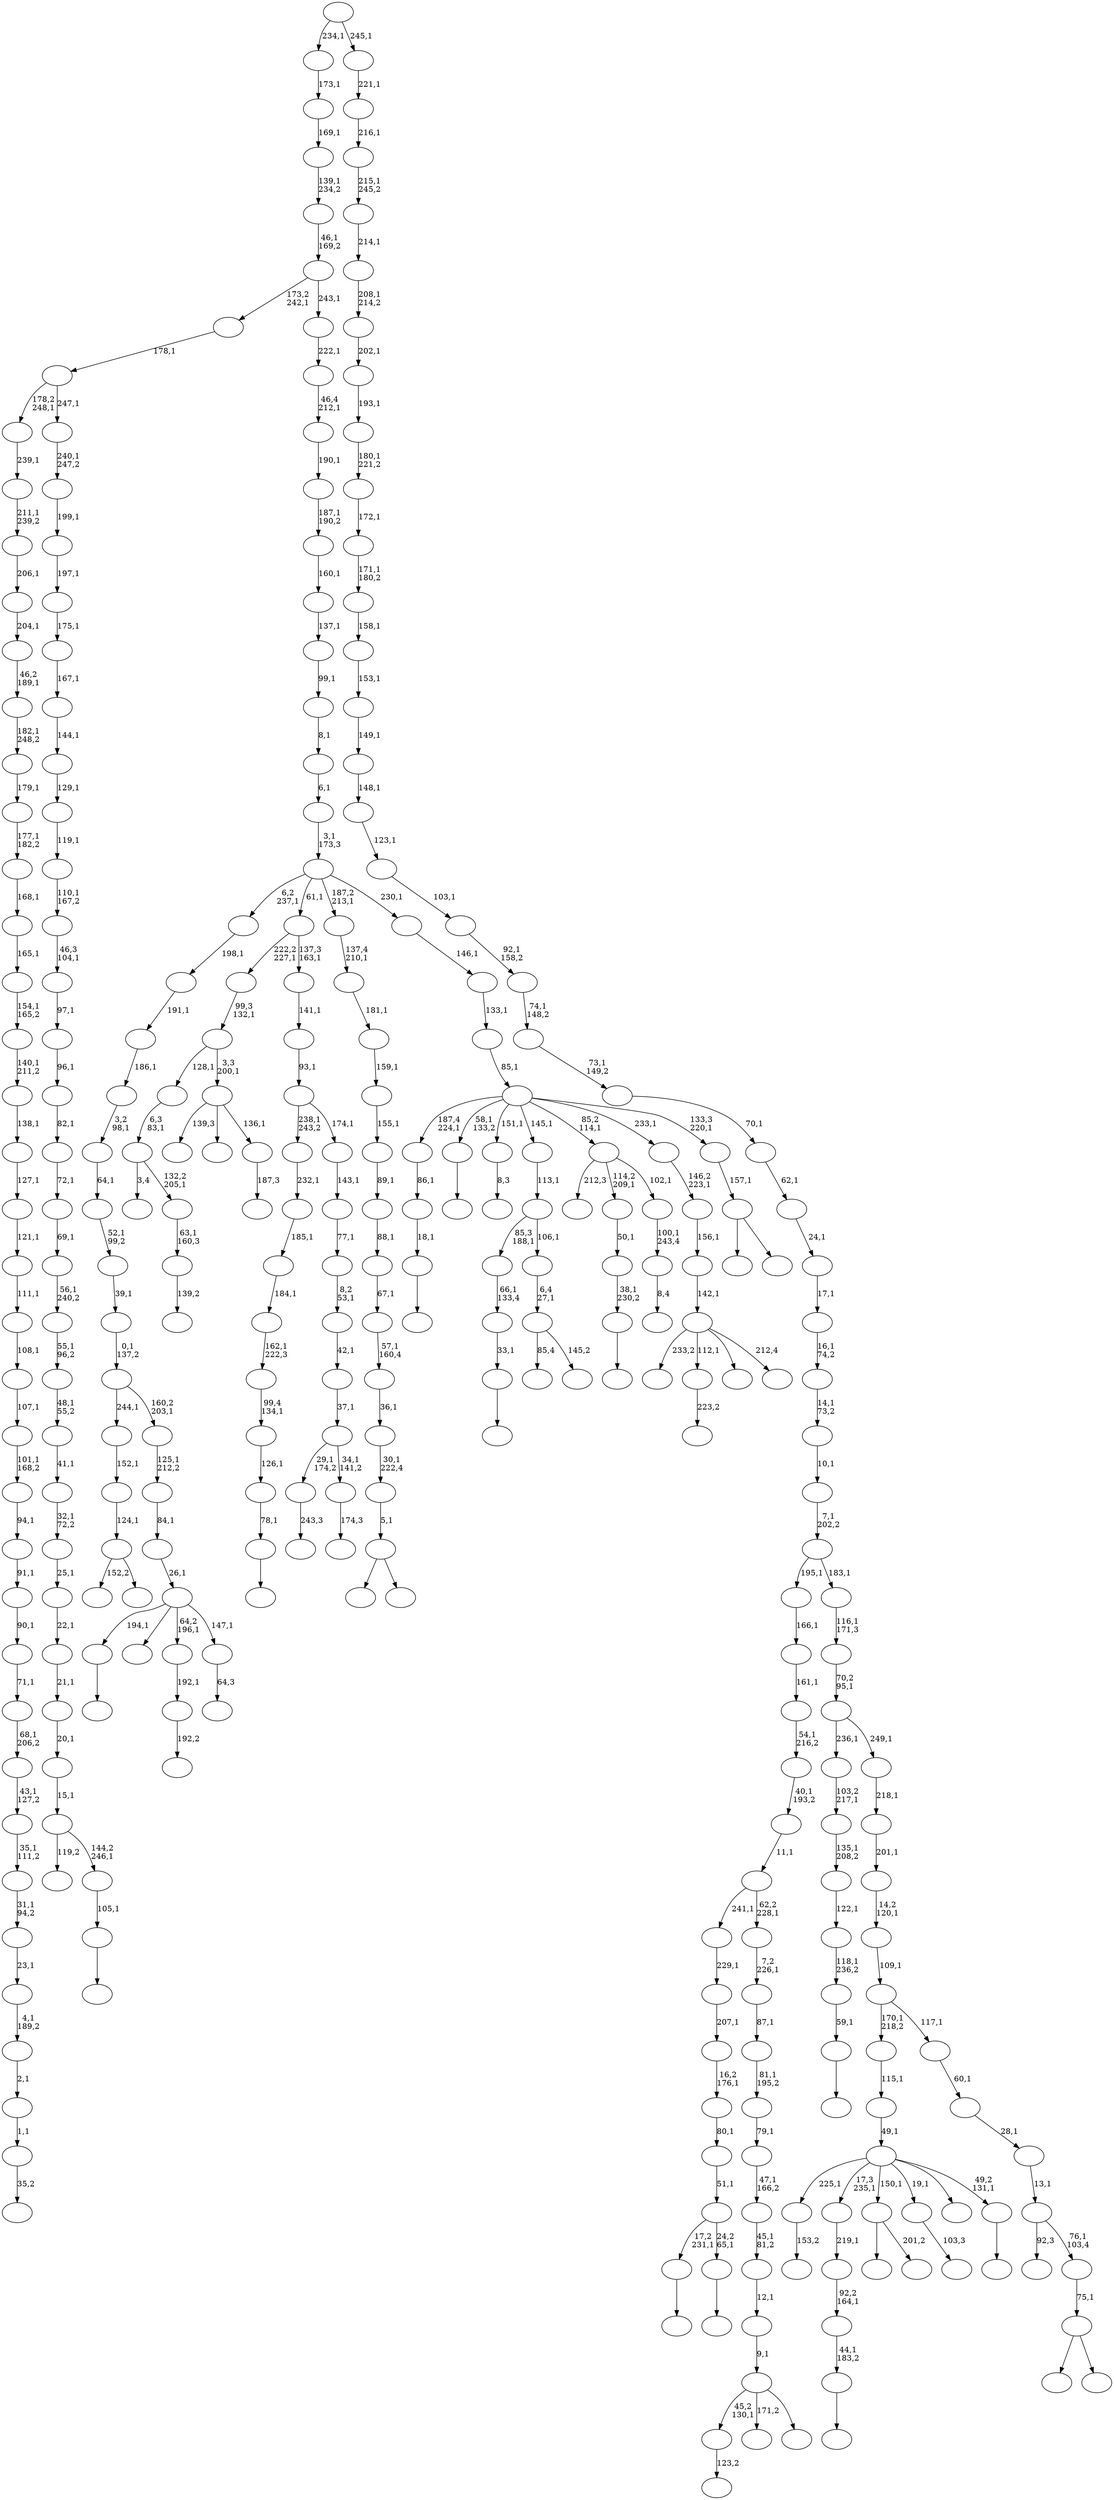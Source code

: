 digraph T {
	300 [label=""]
	299 [label=""]
	298 [label=""]
	297 [label=""]
	296 [label=""]
	295 [label=""]
	294 [label=""]
	293 [label=""]
	292 [label=""]
	291 [label=""]
	290 [label=""]
	289 [label=""]
	288 [label=""]
	287 [label=""]
	286 [label=""]
	285 [label=""]
	284 [label=""]
	283 [label=""]
	282 [label=""]
	281 [label=""]
	280 [label=""]
	279 [label=""]
	278 [label=""]
	277 [label=""]
	276 [label=""]
	275 [label=""]
	274 [label=""]
	273 [label=""]
	272 [label=""]
	271 [label=""]
	270 [label=""]
	269 [label=""]
	268 [label=""]
	267 [label=""]
	266 [label=""]
	265 [label=""]
	264 [label=""]
	263 [label=""]
	262 [label=""]
	261 [label=""]
	260 [label=""]
	259 [label=""]
	258 [label=""]
	257 [label=""]
	256 [label=""]
	255 [label=""]
	254 [label=""]
	253 [label=""]
	252 [label=""]
	251 [label=""]
	250 [label=""]
	249 [label=""]
	248 [label=""]
	247 [label=""]
	246 [label=""]
	245 [label=""]
	244 [label=""]
	243 [label=""]
	242 [label=""]
	241 [label=""]
	240 [label=""]
	239 [label=""]
	238 [label=""]
	237 [label=""]
	236 [label=""]
	235 [label=""]
	234 [label=""]
	233 [label=""]
	232 [label=""]
	231 [label=""]
	230 [label=""]
	229 [label=""]
	228 [label=""]
	227 [label=""]
	226 [label=""]
	225 [label=""]
	224 [label=""]
	223 [label=""]
	222 [label=""]
	221 [label=""]
	220 [label=""]
	219 [label=""]
	218 [label=""]
	217 [label=""]
	216 [label=""]
	215 [label=""]
	214 [label=""]
	213 [label=""]
	212 [label=""]
	211 [label=""]
	210 [label=""]
	209 [label=""]
	208 [label=""]
	207 [label=""]
	206 [label=""]
	205 [label=""]
	204 [label=""]
	203 [label=""]
	202 [label=""]
	201 [label=""]
	200 [label=""]
	199 [label=""]
	198 [label=""]
	197 [label=""]
	196 [label=""]
	195 [label=""]
	194 [label=""]
	193 [label=""]
	192 [label=""]
	191 [label=""]
	190 [label=""]
	189 [label=""]
	188 [label=""]
	187 [label=""]
	186 [label=""]
	185 [label=""]
	184 [label=""]
	183 [label=""]
	182 [label=""]
	181 [label=""]
	180 [label=""]
	179 [label=""]
	178 [label=""]
	177 [label=""]
	176 [label=""]
	175 [label=""]
	174 [label=""]
	173 [label=""]
	172 [label=""]
	171 [label=""]
	170 [label=""]
	169 [label=""]
	168 [label=""]
	167 [label=""]
	166 [label=""]
	165 [label=""]
	164 [label=""]
	163 [label=""]
	162 [label=""]
	161 [label=""]
	160 [label=""]
	159 [label=""]
	158 [label=""]
	157 [label=""]
	156 [label=""]
	155 [label=""]
	154 [label=""]
	153 [label=""]
	152 [label=""]
	151 [label=""]
	150 [label=""]
	149 [label=""]
	148 [label=""]
	147 [label=""]
	146 [label=""]
	145 [label=""]
	144 [label=""]
	143 [label=""]
	142 [label=""]
	141 [label=""]
	140 [label=""]
	139 [label=""]
	138 [label=""]
	137 [label=""]
	136 [label=""]
	135 [label=""]
	134 [label=""]
	133 [label=""]
	132 [label=""]
	131 [label=""]
	130 [label=""]
	129 [label=""]
	128 [label=""]
	127 [label=""]
	126 [label=""]
	125 [label=""]
	124 [label=""]
	123 [label=""]
	122 [label=""]
	121 [label=""]
	120 [label=""]
	119 [label=""]
	118 [label=""]
	117 [label=""]
	116 [label=""]
	115 [label=""]
	114 [label=""]
	113 [label=""]
	112 [label=""]
	111 [label=""]
	110 [label=""]
	109 [label=""]
	108 [label=""]
	107 [label=""]
	106 [label=""]
	105 [label=""]
	104 [label=""]
	103 [label=""]
	102 [label=""]
	101 [label=""]
	100 [label=""]
	99 [label=""]
	98 [label=""]
	97 [label=""]
	96 [label=""]
	95 [label=""]
	94 [label=""]
	93 [label=""]
	92 [label=""]
	91 [label=""]
	90 [label=""]
	89 [label=""]
	88 [label=""]
	87 [label=""]
	86 [label=""]
	85 [label=""]
	84 [label=""]
	83 [label=""]
	82 [label=""]
	81 [label=""]
	80 [label=""]
	79 [label=""]
	78 [label=""]
	77 [label=""]
	76 [label=""]
	75 [label=""]
	74 [label=""]
	73 [label=""]
	72 [label=""]
	71 [label=""]
	70 [label=""]
	69 [label=""]
	68 [label=""]
	67 [label=""]
	66 [label=""]
	65 [label=""]
	64 [label=""]
	63 [label=""]
	62 [label=""]
	61 [label=""]
	60 [label=""]
	59 [label=""]
	58 [label=""]
	57 [label=""]
	56 [label=""]
	55 [label=""]
	54 [label=""]
	53 [label=""]
	52 [label=""]
	51 [label=""]
	50 [label=""]
	49 [label=""]
	48 [label=""]
	47 [label=""]
	46 [label=""]
	45 [label=""]
	44 [label=""]
	43 [label=""]
	42 [label=""]
	41 [label=""]
	40 [label=""]
	39 [label=""]
	38 [label=""]
	37 [label=""]
	36 [label=""]
	35 [label=""]
	34 [label=""]
	33 [label=""]
	32 [label=""]
	31 [label=""]
	30 [label=""]
	29 [label=""]
	28 [label=""]
	27 [label=""]
	26 [label=""]
	25 [label=""]
	24 [label=""]
	23 [label=""]
	22 [label=""]
	21 [label=""]
	20 [label=""]
	19 [label=""]
	18 [label=""]
	17 [label=""]
	16 [label=""]
	15 [label=""]
	14 [label=""]
	13 [label=""]
	12 [label=""]
	11 [label=""]
	10 [label=""]
	9 [label=""]
	8 [label=""]
	7 [label=""]
	6 [label=""]
	5 [label=""]
	4 [label=""]
	3 [label=""]
	2 [label=""]
	1 [label=""]
	0 [label=""]
	296 -> 297 [label="123,2"]
	294 -> 295 [label="153,2"]
	292 -> 293 [label="35,2"]
	291 -> 292 [label="1,1"]
	290 -> 291 [label="2,1"]
	289 -> 290 [label="4,1\n189,2"]
	288 -> 289 [label="23,1"]
	287 -> 288 [label="31,1\n94,2"]
	286 -> 287 [label="35,1\n111,2"]
	285 -> 286 [label="43,1\n127,2"]
	284 -> 285 [label="68,1\n206,2"]
	283 -> 284 [label="71,1"]
	282 -> 283 [label="90,1"]
	281 -> 282 [label="91,1"]
	280 -> 281 [label="94,1"]
	279 -> 280 [label="101,1\n168,2"]
	278 -> 279 [label="107,1"]
	277 -> 278 [label="108,1"]
	276 -> 277 [label="111,1"]
	275 -> 276 [label="121,1"]
	274 -> 275 [label="127,1"]
	273 -> 274 [label="138,1"]
	272 -> 273 [label="140,1\n211,2"]
	271 -> 272 [label="154,1\n165,2"]
	270 -> 271 [label="165,1"]
	269 -> 270 [label="168,1"]
	268 -> 269 [label="177,1\n182,2"]
	267 -> 268 [label="179,1"]
	266 -> 267 [label="182,1\n248,2"]
	265 -> 266 [label="46,2\n189,1"]
	264 -> 265 [label="204,1"]
	263 -> 264 [label="206,1"]
	262 -> 263 [label="211,1\n239,2"]
	261 -> 262 [label="239,1"]
	257 -> 258 [label=""]
	255 -> 256 [label=""]
	254 -> 255 [label="78,1"]
	253 -> 254 [label="126,1"]
	252 -> 253 [label="99,4\n134,1"]
	251 -> 252 [label="162,1\n222,3"]
	250 -> 251 [label="184,1"]
	249 -> 250 [label="185,1"]
	248 -> 249 [label="232,1"]
	245 -> 246 [label=""]
	244 -> 245 [label="18,1"]
	243 -> 244 [label="86,1"]
	240 -> 241 [label=""]
	237 -> 238 [label=""]
	236 -> 237 [label="33,1"]
	235 -> 236 [label="66,1\n133,4"]
	233 -> 234 [label=""]
	230 -> 231 [label="139,2"]
	229 -> 230 [label="63,1\n160,3"]
	228 -> 299 [label="3,4"]
	228 -> 229 [label="132,2\n205,1"]
	227 -> 228 [label="6,3\n83,1"]
	223 -> 224 [label="187,3"]
	222 -> 300 [label="139,3"]
	222 -> 239 [label=""]
	222 -> 223 [label="136,1"]
	221 -> 227 [label="128,1"]
	221 -> 222 [label="3,3\n200,1"]
	220 -> 221 [label="99,3\n132,1"]
	218 -> 219 [label=""]
	217 -> 257 [label="17,2\n231,1"]
	217 -> 218 [label="24,2\n65,1"]
	216 -> 217 [label="51,1"]
	215 -> 216 [label="80,1"]
	214 -> 215 [label="16,2\n176,1"]
	213 -> 214 [label="207,1"]
	212 -> 213 [label="229,1"]
	210 -> 211 [label="8,3"]
	208 -> 209 [label="223,2"]
	206 -> 207 [label=""]
	205 -> 206 [label="44,1\n183,2"]
	204 -> 205 [label="92,2\n164,1"]
	203 -> 204 [label="219,1"]
	200 -> 201 [label="192,2"]
	199 -> 200 [label="192,1"]
	197 -> 198 [label=""]
	196 -> 197 [label="59,1"]
	195 -> 196 [label="118,1\n236,2"]
	194 -> 195 [label="122,1"]
	193 -> 194 [label="135,1\n208,2"]
	192 -> 193 [label="103,2\n217,1"]
	188 -> 189 [label="243,3"]
	186 -> 225 [label="152,2"]
	186 -> 187 [label=""]
	185 -> 186 [label="124,1"]
	184 -> 185 [label="152,1"]
	182 -> 183 [label=""]
	181 -> 182 [label="38,1\n230,2"]
	180 -> 181 [label="50,1"]
	178 -> 179 [label="64,3"]
	177 -> 233 [label="194,1"]
	177 -> 232 [label=""]
	177 -> 199 [label="64,2\n196,1"]
	177 -> 178 [label="147,1"]
	176 -> 177 [label="26,1"]
	175 -> 176 [label="84,1"]
	174 -> 175 [label="125,1\n212,2"]
	173 -> 184 [label="244,1"]
	173 -> 174 [label="160,2\n203,1"]
	172 -> 173 [label="0,1\n137,2"]
	171 -> 172 [label="39,1"]
	170 -> 171 [label="52,1\n99,2"]
	169 -> 170 [label="64,1"]
	168 -> 169 [label="3,2\n98,1"]
	167 -> 168 [label="186,1"]
	166 -> 167 [label="191,1"]
	165 -> 166 [label="198,1"]
	163 -> 226 [label="85,4"]
	163 -> 164 [label="145,2"]
	162 -> 163 [label="6,4\n27,1"]
	161 -> 235 [label="85,3\n188,1"]
	161 -> 162 [label="106,1"]
	160 -> 161 [label="113,1"]
	158 -> 296 [label="45,2\n130,1"]
	158 -> 260 [label="171,2"]
	158 -> 159 [label=""]
	157 -> 158 [label="9,1"]
	156 -> 157 [label="12,1"]
	155 -> 156 [label="45,1\n81,2"]
	154 -> 155 [label="47,1\n166,2"]
	153 -> 154 [label="79,1"]
	152 -> 153 [label="81,1\n195,2"]
	151 -> 152 [label="87,1"]
	150 -> 151 [label="7,2\n226,1"]
	149 -> 212 [label="241,1"]
	149 -> 150 [label="62,2\n228,1"]
	148 -> 149 [label="11,1"]
	147 -> 148 [label="40,1\n193,2"]
	146 -> 147 [label="54,1\n216,2"]
	145 -> 146 [label="161,1"]
	144 -> 145 [label="166,1"]
	142 -> 143 [label=""]
	141 -> 142 [label="105,1"]
	140 -> 191 [label="119,2"]
	140 -> 141 [label="144,2\n246,1"]
	139 -> 140 [label="15,1"]
	138 -> 139 [label="20,1"]
	137 -> 138 [label="21,1"]
	136 -> 137 [label="22,1"]
	135 -> 136 [label="25,1"]
	134 -> 135 [label="32,1\n72,2"]
	133 -> 134 [label="41,1"]
	132 -> 133 [label="48,1\n55,2"]
	131 -> 132 [label="55,1\n96,2"]
	130 -> 131 [label="56,1\n240,2"]
	129 -> 130 [label="69,1"]
	128 -> 129 [label="72,1"]
	127 -> 128 [label="82,1"]
	126 -> 127 [label="96,1"]
	125 -> 126 [label="97,1"]
	124 -> 125 [label="46,3\n104,1"]
	123 -> 124 [label="110,1\n167,2"]
	122 -> 123 [label="119,1"]
	121 -> 122 [label="129,1"]
	120 -> 121 [label="144,1"]
	119 -> 120 [label="167,1"]
	118 -> 119 [label="175,1"]
	117 -> 118 [label="197,1"]
	116 -> 117 [label="199,1"]
	115 -> 116 [label="240,1\n247,2"]
	114 -> 261 [label="178,2\n248,1"]
	114 -> 115 [label="247,1"]
	113 -> 114 [label="178,1"]
	111 -> 112 [label="174,3"]
	110 -> 188 [label="29,1\n174,2"]
	110 -> 111 [label="34,1\n141,2"]
	109 -> 110 [label="37,1"]
	108 -> 109 [label="42,1"]
	107 -> 108 [label="8,2\n53,1"]
	106 -> 107 [label="77,1"]
	105 -> 106 [label="143,1"]
	104 -> 248 [label="238,1\n243,2"]
	104 -> 105 [label="174,1"]
	103 -> 104 [label="93,1"]
	102 -> 103 [label="141,1"]
	101 -> 220 [label="222,2\n227,1"]
	101 -> 102 [label="137,3\n163,1"]
	99 -> 202 [label=""]
	99 -> 100 [label="201,2"]
	97 -> 98 [label="103,3"]
	95 -> 96 [label="8,4"]
	94 -> 95 [label="100,1\n243,4"]
	93 -> 247 [label="212,3"]
	93 -> 180 [label="114,2\n209,1"]
	93 -> 94 [label="102,1"]
	89 -> 190 [label=""]
	89 -> 90 [label=""]
	88 -> 89 [label="5,1"]
	87 -> 88 [label="30,1\n222,4"]
	86 -> 87 [label="36,1"]
	85 -> 86 [label="57,1\n160,4"]
	84 -> 85 [label="67,1"]
	83 -> 84 [label="88,1"]
	82 -> 83 [label="89,1"]
	81 -> 82 [label="155,1"]
	80 -> 81 [label="159,1"]
	79 -> 80 [label="181,1"]
	78 -> 79 [label="137,4\n210,1"]
	75 -> 298 [label="233,2"]
	75 -> 208 [label="112,1"]
	75 -> 92 [label=""]
	75 -> 76 [label="212,4"]
	74 -> 75 [label="142,1"]
	73 -> 74 [label="156,1"]
	72 -> 73 [label="146,2\n223,1"]
	70 -> 71 [label=""]
	69 -> 294 [label="225,1"]
	69 -> 203 [label="17,3\n235,1"]
	69 -> 99 [label="150,1"]
	69 -> 97 [label="19,1"]
	69 -> 77 [label=""]
	69 -> 70 [label="49,2\n131,1"]
	68 -> 69 [label="49,1"]
	67 -> 68 [label="115,1"]
	65 -> 242 [label=""]
	65 -> 66 [label=""]
	64 -> 65 [label="157,1"]
	63 -> 243 [label="187,4\n224,1"]
	63 -> 240 [label="58,1\n133,2"]
	63 -> 210 [label="151,1"]
	63 -> 160 [label="145,1"]
	63 -> 93 [label="85,2\n114,1"]
	63 -> 72 [label="233,1"]
	63 -> 64 [label="133,3\n220,1"]
	62 -> 63 [label="85,1"]
	61 -> 62 [label="133,1"]
	60 -> 61 [label="146,1"]
	59 -> 165 [label="6,2\n237,1"]
	59 -> 101 [label="61,1"]
	59 -> 78 [label="187,2\n213,1"]
	59 -> 60 [label="230,1"]
	58 -> 59 [label="3,1\n173,3"]
	57 -> 58 [label="6,1"]
	56 -> 57 [label="8,1"]
	55 -> 56 [label="99,1"]
	54 -> 55 [label="137,1"]
	53 -> 54 [label="160,1"]
	52 -> 53 [label="187,1\n190,2"]
	51 -> 52 [label="190,1"]
	50 -> 51 [label="46,4\n212,1"]
	49 -> 50 [label="222,1"]
	48 -> 113 [label="173,2\n242,1"]
	48 -> 49 [label="243,1"]
	47 -> 48 [label="46,1\n169,2"]
	46 -> 47 [label="139,1\n234,2"]
	45 -> 46 [label="169,1"]
	44 -> 45 [label="173,1"]
	42 -> 259 [label=""]
	42 -> 43 [label=""]
	41 -> 42 [label="75,1"]
	40 -> 91 [label="92,3"]
	40 -> 41 [label="76,1\n103,4"]
	39 -> 40 [label="13,1"]
	38 -> 39 [label="28,1"]
	37 -> 38 [label="60,1"]
	36 -> 67 [label="170,1\n218,2"]
	36 -> 37 [label="117,1"]
	35 -> 36 [label="109,1"]
	34 -> 35 [label="14,2\n120,1"]
	33 -> 34 [label="201,1"]
	32 -> 33 [label="218,1"]
	31 -> 192 [label="236,1"]
	31 -> 32 [label="249,1"]
	30 -> 31 [label="70,2\n95,1"]
	29 -> 30 [label="116,1\n171,3"]
	28 -> 144 [label="195,1"]
	28 -> 29 [label="183,1"]
	27 -> 28 [label="7,1\n202,2"]
	26 -> 27 [label="10,1"]
	25 -> 26 [label="14,1\n73,2"]
	24 -> 25 [label="16,1\n74,2"]
	23 -> 24 [label="17,1"]
	22 -> 23 [label="24,1"]
	21 -> 22 [label="62,1"]
	20 -> 21 [label="70,1"]
	19 -> 20 [label="73,1\n149,2"]
	18 -> 19 [label="74,1\n148,2"]
	17 -> 18 [label="92,1\n158,2"]
	16 -> 17 [label="103,1"]
	15 -> 16 [label="123,1"]
	14 -> 15 [label="148,1"]
	13 -> 14 [label="149,1"]
	12 -> 13 [label="153,1"]
	11 -> 12 [label="158,1"]
	10 -> 11 [label="171,1\n180,2"]
	9 -> 10 [label="172,1"]
	8 -> 9 [label="180,1\n221,2"]
	7 -> 8 [label="193,1"]
	6 -> 7 [label="202,1"]
	5 -> 6 [label="208,1\n214,2"]
	4 -> 5 [label="214,1"]
	3 -> 4 [label="215,1\n245,2"]
	2 -> 3 [label="216,1"]
	1 -> 2 [label="221,1"]
	0 -> 44 [label="234,1"]
	0 -> 1 [label="245,1"]
}
